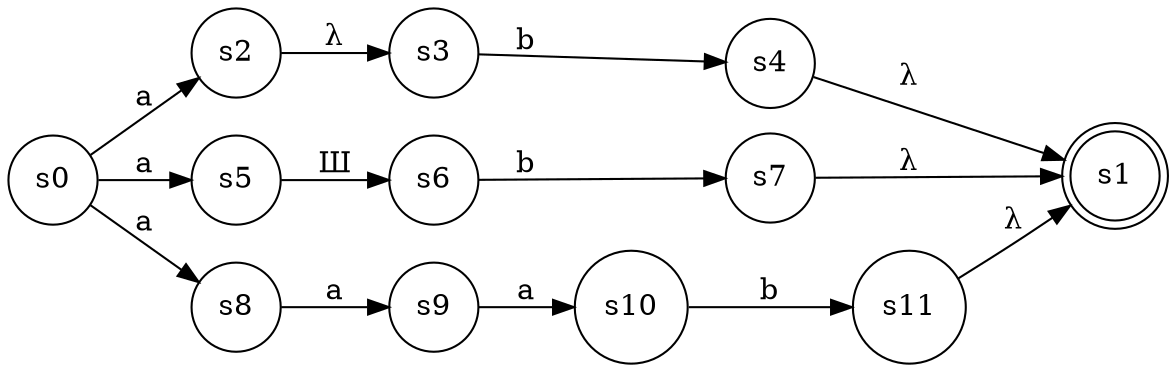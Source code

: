 digraph finite_state_machine {
	rankdir=LR;
	size="8,5"
	node [shape = doublecircle]; s1;
	node [shape = circle];
	s0 -> s2 [ label = "a" ];
	s0 -> s5 [ label = "a" ];
	s0 -> s8 [ label = "a" ];
	s2 -> s3 [ label = "λ" ];
	s3 -> s4 [ label = "b" ];
	s4 -> s1 [ label = "λ" ];
	s5 -> s6 [ label = "Ш" ];
	s6 -> s7 [ label = "b" ];
	s7 -> s1 [ label = "λ" ];
	s8 -> s9 [ label = "a" ];
	s9 -> s10 [ label = "a" ];
	s10 -> s11 [ label = "b" ];
	s11 -> s1 [ label = "λ" ];
}
